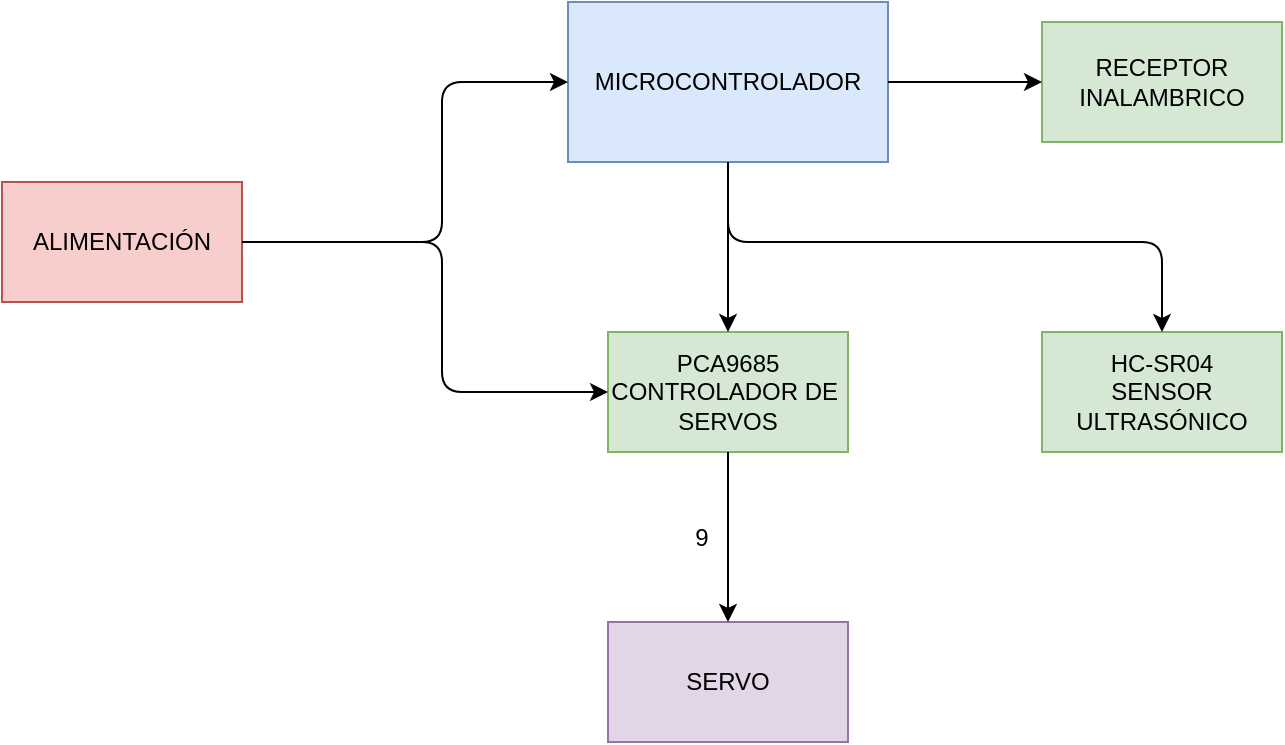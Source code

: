 <mxfile version="11.3.1" type="device" pages="1"><diagram id="Krc4ntPzvpBBrc_GdarW" name="Page-1"><mxGraphModel dx="854" dy="446" grid="1" gridSize="10" guides="1" tooltips="1" connect="1" arrows="1" fold="1" page="1" pageScale="1" pageWidth="827" pageHeight="1169" math="0" shadow="0"><root><mxCell id="0"/><mxCell id="1" parent="0"/><mxCell id="xAbJz3jVHa7L64tqG9_G-1" value="MICROCONTROLADOR" style="rounded=0;whiteSpace=wrap;html=1;fillColor=#dae8fc;strokeColor=#6c8ebf;" vertex="1" parent="1"><mxGeometry x="333" y="90" width="160" height="80" as="geometry"/></mxCell><mxCell id="xAbJz3jVHa7L64tqG9_G-2" value="PCA9685&lt;br&gt;CONTROLADOR DE&amp;nbsp;&lt;br&gt;SERVOS" style="rounded=0;whiteSpace=wrap;html=1;fillColor=#d5e8d4;strokeColor=#82b366;" vertex="1" parent="1"><mxGeometry x="353" y="255" width="120" height="60" as="geometry"/></mxCell><mxCell id="xAbJz3jVHa7L64tqG9_G-3" value="ALIMENTACIÓN" style="rounded=0;whiteSpace=wrap;html=1;fillColor=#f8cecc;strokeColor=#b85450;" vertex="1" parent="1"><mxGeometry x="50" y="180" width="120" height="60" as="geometry"/></mxCell><mxCell id="xAbJz3jVHa7L64tqG9_G-4" value="SERVO" style="rounded=0;whiteSpace=wrap;html=1;fillColor=#e1d5e7;strokeColor=#9673a6;" vertex="1" parent="1"><mxGeometry x="353" y="400" width="120" height="60" as="geometry"/></mxCell><mxCell id="xAbJz3jVHa7L64tqG9_G-5" value="HC-SR04&lt;br&gt;SENSOR ULTRASÓNICO" style="rounded=0;whiteSpace=wrap;html=1;fillColor=#d5e8d4;strokeColor=#82b366;" vertex="1" parent="1"><mxGeometry x="570" y="255" width="120" height="60" as="geometry"/></mxCell><mxCell id="xAbJz3jVHa7L64tqG9_G-7" value="RECEPTOR&lt;br&gt;INALAMBRICO" style="rounded=0;whiteSpace=wrap;html=1;fillColor=#d5e8d4;strokeColor=#82b366;" vertex="1" parent="1"><mxGeometry x="570" y="100" width="120" height="60" as="geometry"/></mxCell><mxCell id="xAbJz3jVHa7L64tqG9_G-8" value="" style="endArrow=classic;html=1;entryX=0;entryY=0.5;entryDx=0;entryDy=0;exitX=1;exitY=0.5;exitDx=0;exitDy=0;" edge="1" parent="1" source="xAbJz3jVHa7L64tqG9_G-1" target="xAbJz3jVHa7L64tqG9_G-7"><mxGeometry width="50" height="50" relative="1" as="geometry"><mxPoint x="510" y="160" as="sourcePoint"/><mxPoint x="560" y="110" as="targetPoint"/></mxGeometry></mxCell><mxCell id="xAbJz3jVHa7L64tqG9_G-9" value="" style="endArrow=classic;html=1;entryX=0.5;entryY=0;entryDx=0;entryDy=0;exitX=0.5;exitY=1;exitDx=0;exitDy=0;" edge="1" parent="1" source="xAbJz3jVHa7L64tqG9_G-1" target="xAbJz3jVHa7L64tqG9_G-2"><mxGeometry width="50" height="50" relative="1" as="geometry"><mxPoint x="390" y="230" as="sourcePoint"/><mxPoint x="440" y="180" as="targetPoint"/></mxGeometry></mxCell><mxCell id="xAbJz3jVHa7L64tqG9_G-10" value="" style="endArrow=classic;html=1;entryX=0.5;entryY=0;entryDx=0;entryDy=0;exitX=0.5;exitY=1;exitDx=0;exitDy=0;" edge="1" parent="1" source="xAbJz3jVHa7L64tqG9_G-2" target="xAbJz3jVHa7L64tqG9_G-4"><mxGeometry width="50" height="50" relative="1" as="geometry"><mxPoint x="380" y="380" as="sourcePoint"/><mxPoint x="430" y="330" as="targetPoint"/></mxGeometry></mxCell><mxCell id="xAbJz3jVHa7L64tqG9_G-11" value="" style="endArrow=classic;html=1;entryX=0;entryY=0.5;entryDx=0;entryDy=0;exitX=1;exitY=0.5;exitDx=0;exitDy=0;" edge="1" parent="1" source="xAbJz3jVHa7L64tqG9_G-3" target="xAbJz3jVHa7L64tqG9_G-1"><mxGeometry width="50" height="50" relative="1" as="geometry"><mxPoint x="220" y="240" as="sourcePoint"/><mxPoint x="270" y="190" as="targetPoint"/><Array as="points"><mxPoint x="270" y="210"/><mxPoint x="270" y="130"/></Array></mxGeometry></mxCell><mxCell id="xAbJz3jVHa7L64tqG9_G-12" value="" style="endArrow=classic;html=1;entryX=0;entryY=0.5;entryDx=0;entryDy=0;exitX=1;exitY=0.5;exitDx=0;exitDy=0;" edge="1" parent="1" source="xAbJz3jVHa7L64tqG9_G-3" target="xAbJz3jVHa7L64tqG9_G-2"><mxGeometry width="50" height="50" relative="1" as="geometry"><mxPoint x="230" y="300" as="sourcePoint"/><mxPoint x="280" y="250" as="targetPoint"/><Array as="points"><mxPoint x="270" y="210"/><mxPoint x="270" y="285"/></Array></mxGeometry></mxCell><mxCell id="xAbJz3jVHa7L64tqG9_G-13" value="" style="endArrow=classic;html=1;entryX=0.5;entryY=0;entryDx=0;entryDy=0;exitX=0.5;exitY=1;exitDx=0;exitDy=0;" edge="1" parent="1" source="xAbJz3jVHa7L64tqG9_G-1" target="xAbJz3jVHa7L64tqG9_G-5"><mxGeometry width="50" height="50" relative="1" as="geometry"><mxPoint x="440" y="230" as="sourcePoint"/><mxPoint x="490" y="180" as="targetPoint"/><Array as="points"><mxPoint x="413" y="210"/><mxPoint x="630" y="210"/></Array></mxGeometry></mxCell><mxCell id="xAbJz3jVHa7L64tqG9_G-16" value="9" style="text;html=1;strokeColor=none;fillColor=none;align=center;verticalAlign=middle;whiteSpace=wrap;rounded=0;" vertex="1" parent="1"><mxGeometry x="380" y="347.5" width="40" height="20" as="geometry"/></mxCell></root></mxGraphModel></diagram></mxfile>